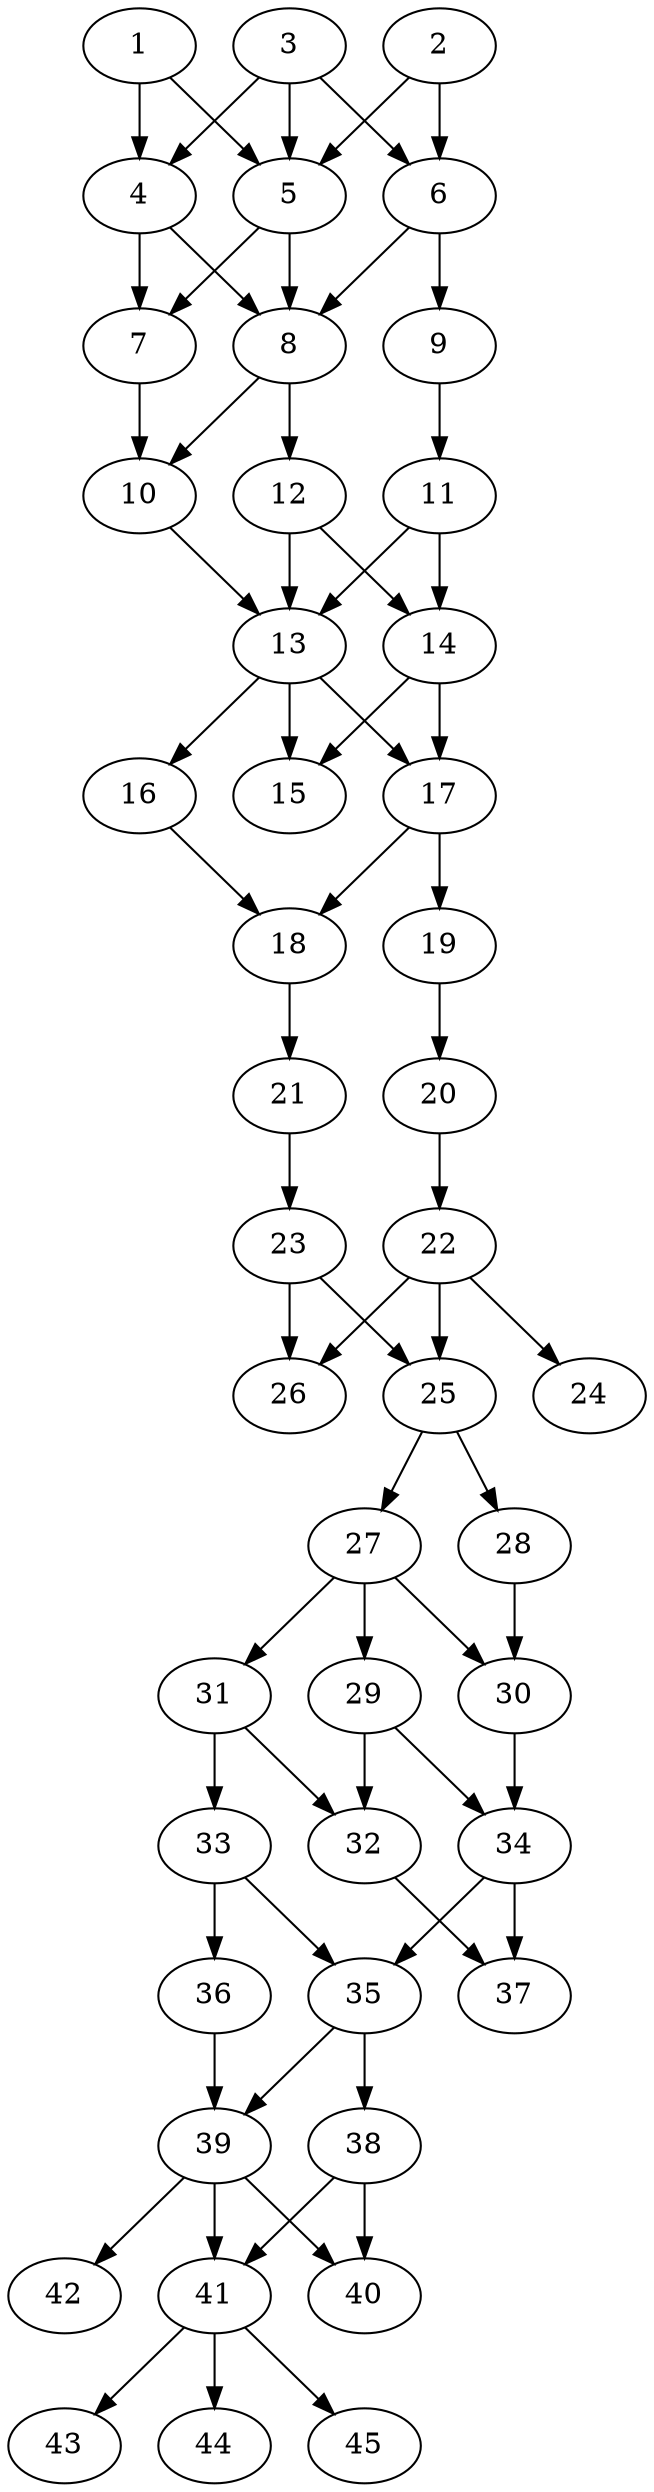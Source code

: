 // DAG automatically generated by daggen at Thu Oct  3 14:07:25 2019
// ./daggen --dot -n 45 --ccr 0.4 --fat 0.3 --regular 0.9 --density 0.7 --mindata 5242880 --maxdata 52428800 
digraph G {
  1 [size="31132160", alpha="0.08", expect_size="12452864"] 
  1 -> 4 [size ="12452864"]
  1 -> 5 [size ="12452864"]
  2 [size="104000000", alpha="0.01", expect_size="41600000"] 
  2 -> 5 [size ="41600000"]
  2 -> 6 [size ="41600000"]
  3 [size="50306560", alpha="0.11", expect_size="20122624"] 
  3 -> 4 [size ="20122624"]
  3 -> 5 [size ="20122624"]
  3 -> 6 [size ="20122624"]
  4 [size="76288000", alpha="0.10", expect_size="30515200"] 
  4 -> 7 [size ="30515200"]
  4 -> 8 [size ="30515200"]
  5 [size="32793600", alpha="0.03", expect_size="13117440"] 
  5 -> 7 [size ="13117440"]
  5 -> 8 [size ="13117440"]
  6 [size="130068480", alpha="0.15", expect_size="52027392"] 
  6 -> 8 [size ="52027392"]
  6 -> 9 [size ="52027392"]
  7 [size="46131200", alpha="0.15", expect_size="18452480"] 
  7 -> 10 [size ="18452480"]
  8 [size="68579840", alpha="0.08", expect_size="27431936"] 
  8 -> 10 [size ="27431936"]
  8 -> 12 [size ="27431936"]
  9 [size="109734400", alpha="0.05", expect_size="43893760"] 
  9 -> 11 [size ="43893760"]
  10 [size="88944640", alpha="0.00", expect_size="35577856"] 
  10 -> 13 [size ="35577856"]
  11 [size="39470080", alpha="0.13", expect_size="15788032"] 
  11 -> 13 [size ="15788032"]
  11 -> 14 [size ="15788032"]
  12 [size="87618560", alpha="0.04", expect_size="35047424"] 
  12 -> 13 [size ="35047424"]
  12 -> 14 [size ="35047424"]
  13 [size="94231040", alpha="0.02", expect_size="37692416"] 
  13 -> 15 [size ="37692416"]
  13 -> 16 [size ="37692416"]
  13 -> 17 [size ="37692416"]
  14 [size="42964480", alpha="0.08", expect_size="17185792"] 
  14 -> 15 [size ="17185792"]
  14 -> 17 [size ="17185792"]
  15 [size="99671040", alpha="0.14", expect_size="39868416"] 
  16 [size="117050880", alpha="0.14", expect_size="46820352"] 
  16 -> 18 [size ="46820352"]
  17 [size="89630720", alpha="0.14", expect_size="35852288"] 
  17 -> 18 [size ="35852288"]
  17 -> 19 [size ="35852288"]
  18 [size="62279680", alpha="0.14", expect_size="24911872"] 
  18 -> 21 [size ="24911872"]
  19 [size="108346880", alpha="0.15", expect_size="43338752"] 
  19 -> 20 [size ="43338752"]
  20 [size="20500480", alpha="0.04", expect_size="8200192"] 
  20 -> 22 [size ="8200192"]
  21 [size="22686720", alpha="0.17", expect_size="9074688"] 
  21 -> 23 [size ="9074688"]
  22 [size="96611840", alpha="0.05", expect_size="38644736"] 
  22 -> 24 [size ="38644736"]
  22 -> 25 [size ="38644736"]
  22 -> 26 [size ="38644736"]
  23 [size="117324800", alpha="0.20", expect_size="46929920"] 
  23 -> 25 [size ="46929920"]
  23 -> 26 [size ="46929920"]
  24 [size="127270400", alpha="0.05", expect_size="50908160"] 
  25 [size="54576640", alpha="0.14", expect_size="21830656"] 
  25 -> 27 [size ="21830656"]
  25 -> 28 [size ="21830656"]
  26 [size="20195840", alpha="0.02", expect_size="8078336"] 
  27 [size="104115200", alpha="0.16", expect_size="41646080"] 
  27 -> 29 [size ="41646080"]
  27 -> 30 [size ="41646080"]
  27 -> 31 [size ="41646080"]
  28 [size="67768320", alpha="0.19", expect_size="27107328"] 
  28 -> 30 [size ="27107328"]
  29 [size="34764800", alpha="0.19", expect_size="13905920"] 
  29 -> 32 [size ="13905920"]
  29 -> 34 [size ="13905920"]
  30 [size="121000960", alpha="0.12", expect_size="48400384"] 
  30 -> 34 [size ="48400384"]
  31 [size="28666880", alpha="0.09", expect_size="11466752"] 
  31 -> 32 [size ="11466752"]
  31 -> 33 [size ="11466752"]
  32 [size="129684480", alpha="0.19", expect_size="51873792"] 
  32 -> 37 [size ="51873792"]
  33 [size="43092480", alpha="0.02", expect_size="17236992"] 
  33 -> 35 [size ="17236992"]
  33 -> 36 [size ="17236992"]
  34 [size="42019840", alpha="0.11", expect_size="16807936"] 
  34 -> 35 [size ="16807936"]
  34 -> 37 [size ="16807936"]
  35 [size="71682560", alpha="0.14", expect_size="28673024"] 
  35 -> 38 [size ="28673024"]
  35 -> 39 [size ="28673024"]
  36 [size="33804800", alpha="0.15", expect_size="13521920"] 
  36 -> 39 [size ="13521920"]
  37 [size="45352960", alpha="0.08", expect_size="18141184"] 
  38 [size="21381120", alpha="0.11", expect_size="8552448"] 
  38 -> 40 [size ="8552448"]
  38 -> 41 [size ="8552448"]
  39 [size="17367040", alpha="0.09", expect_size="6946816"] 
  39 -> 40 [size ="6946816"]
  39 -> 41 [size ="6946816"]
  39 -> 42 [size ="6946816"]
  40 [size="129940480", alpha="0.08", expect_size="51976192"] 
  41 [size="81047040", alpha="0.10", expect_size="32418816"] 
  41 -> 43 [size ="32418816"]
  41 -> 44 [size ="32418816"]
  41 -> 45 [size ="32418816"]
  42 [size="15014400", alpha="0.05", expect_size="6005760"] 
  43 [size="124321280", alpha="0.18", expect_size="49728512"] 
  44 [size="18234880", alpha="0.10", expect_size="7293952"] 
  45 [size="80504320", alpha="0.10", expect_size="32201728"] 
}
